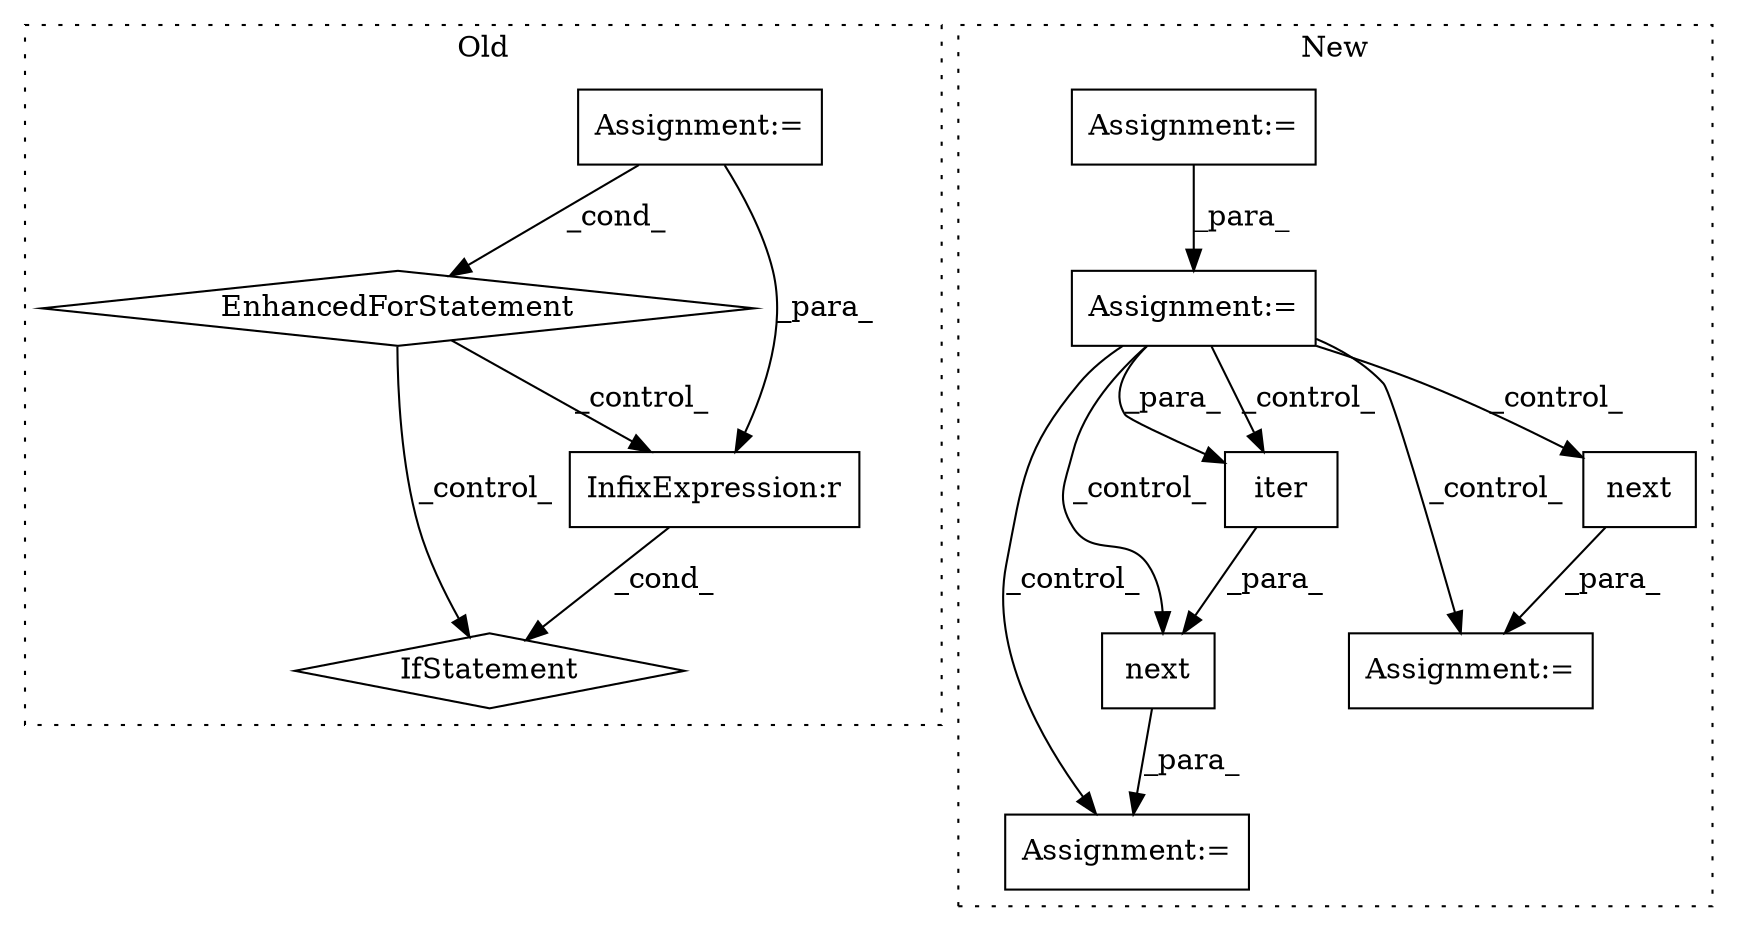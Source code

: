 digraph G {
subgraph cluster0 {
1 [label="EnhancedForStatement" a="70" s="11291,11379" l="65,2" shape="diamond"];
4 [label="Assignment:=" a="7" s="11291,11379" l="65,2" shape="box"];
6 [label="IfStatement" a="25" s="13282,13341" l="4,2" shape="diamond"];
7 [label="InfixExpression:r" a="27" s="13295" l="4" shape="box"];
label = "Old";
style="dotted";
}
subgraph cluster1 {
2 [label="iter" a="32" s="12776,12794" l="5,1" shape="box"];
3 [label="Assignment:=" a="7" s="12770" l="1" shape="box"];
5 [label="next" a="32" s="12771,12795" l="5,1" shape="box"];
8 [label="Assignment:=" a="7" s="10987" l="1" shape="box"];
9 [label="next" a="32" s="11267,11420" l="18,-3" shape="box"];
10 [label="Assignment:=" a="7" s="11266" l="1" shape="box"];
11 [label="Assignment:=" a="7" s="10766" l="4" shape="box"];
label = "New";
style="dotted";
}
1 -> 6 [label="_control_"];
1 -> 7 [label="_control_"];
2 -> 5 [label="_para_"];
4 -> 1 [label="_cond_"];
4 -> 7 [label="_para_"];
5 -> 3 [label="_para_"];
7 -> 6 [label="_cond_"];
8 -> 9 [label="_control_"];
8 -> 10 [label="_control_"];
8 -> 2 [label="_para_"];
8 -> 2 [label="_control_"];
8 -> 3 [label="_control_"];
8 -> 5 [label="_control_"];
9 -> 10 [label="_para_"];
11 -> 8 [label="_para_"];
}